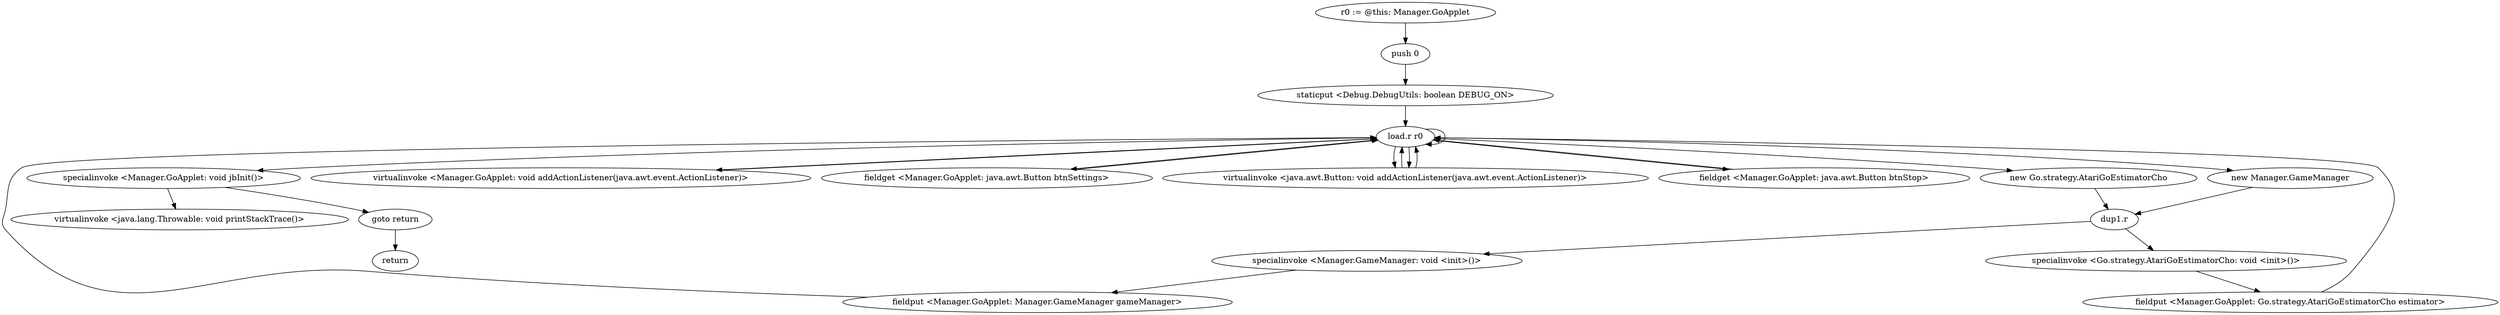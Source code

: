 digraph "" {
    "r0 := @this: Manager.GoApplet"
    "push 0"
    "r0 := @this: Manager.GoApplet"->"push 0";
    "staticput <Debug.DebugUtils: boolean DEBUG_ON>"
    "push 0"->"staticput <Debug.DebugUtils: boolean DEBUG_ON>";
    "load.r r0"
    "staticput <Debug.DebugUtils: boolean DEBUG_ON>"->"load.r r0";
    "new Manager.GameManager"
    "load.r r0"->"new Manager.GameManager";
    "dup1.r"
    "new Manager.GameManager"->"dup1.r";
    "specialinvoke <Manager.GameManager: void <init>()>"
    "dup1.r"->"specialinvoke <Manager.GameManager: void <init>()>";
    "fieldput <Manager.GoApplet: Manager.GameManager gameManager>"
    "specialinvoke <Manager.GameManager: void <init>()>"->"fieldput <Manager.GoApplet: Manager.GameManager gameManager>";
    "fieldput <Manager.GoApplet: Manager.GameManager gameManager>"->"load.r r0";
    "new Go.strategy.AtariGoEstimatorCho"
    "load.r r0"->"new Go.strategy.AtariGoEstimatorCho";
    "new Go.strategy.AtariGoEstimatorCho"->"dup1.r";
    "specialinvoke <Go.strategy.AtariGoEstimatorCho: void <init>()>"
    "dup1.r"->"specialinvoke <Go.strategy.AtariGoEstimatorCho: void <init>()>";
    "fieldput <Manager.GoApplet: Go.strategy.AtariGoEstimatorCho estimator>"
    "specialinvoke <Go.strategy.AtariGoEstimatorCho: void <init>()>"->"fieldput <Manager.GoApplet: Go.strategy.AtariGoEstimatorCho estimator>";
    "fieldput <Manager.GoApplet: Go.strategy.AtariGoEstimatorCho estimator>"->"load.r r0";
    "load.r r0"->"load.r r0";
    "virtualinvoke <Manager.GoApplet: void addActionListener(java.awt.event.ActionListener)>"
    "load.r r0"->"virtualinvoke <Manager.GoApplet: void addActionListener(java.awt.event.ActionListener)>";
    "virtualinvoke <Manager.GoApplet: void addActionListener(java.awt.event.ActionListener)>"->"load.r r0";
    "fieldget <Manager.GoApplet: java.awt.Button btnSettings>"
    "load.r r0"->"fieldget <Manager.GoApplet: java.awt.Button btnSettings>";
    "fieldget <Manager.GoApplet: java.awt.Button btnSettings>"->"load.r r0";
    "virtualinvoke <java.awt.Button: void addActionListener(java.awt.event.ActionListener)>"
    "load.r r0"->"virtualinvoke <java.awt.Button: void addActionListener(java.awt.event.ActionListener)>";
    "virtualinvoke <java.awt.Button: void addActionListener(java.awt.event.ActionListener)>"->"load.r r0";
    "fieldget <Manager.GoApplet: java.awt.Button btnStop>"
    "load.r r0"->"fieldget <Manager.GoApplet: java.awt.Button btnStop>";
    "fieldget <Manager.GoApplet: java.awt.Button btnStop>"->"load.r r0";
    "load.r r0"->"virtualinvoke <java.awt.Button: void addActionListener(java.awt.event.ActionListener)>";
    "virtualinvoke <java.awt.Button: void addActionListener(java.awt.event.ActionListener)>"->"load.r r0";
    "specialinvoke <Manager.GoApplet: void jbInit()>"
    "load.r r0"->"specialinvoke <Manager.GoApplet: void jbInit()>";
    "goto return"
    "specialinvoke <Manager.GoApplet: void jbInit()>"->"goto return";
    "return"
    "goto return"->"return";
    "virtualinvoke <java.lang.Throwable: void printStackTrace()>"
    "specialinvoke <Manager.GoApplet: void jbInit()>"->"virtualinvoke <java.lang.Throwable: void printStackTrace()>";
}
